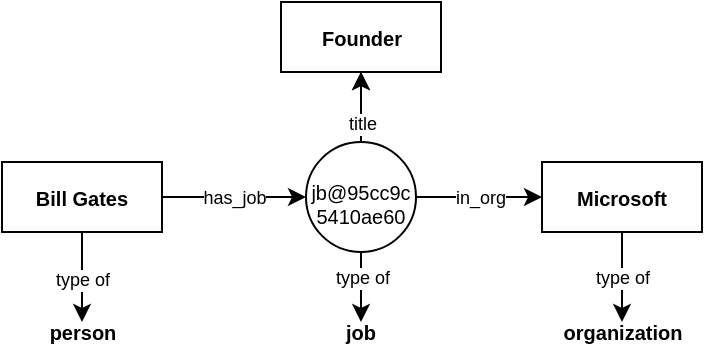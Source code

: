<mxfile version="20.6.0" type="github"><diagram id="nNupsj4jywxEakiYjryM" name="Page-1"><mxGraphModel dx="526" dy="340" grid="1" gridSize="10" guides="1" tooltips="1" connect="1" arrows="1" fold="1" page="1" pageScale="1" pageWidth="850" pageHeight="1100" math="0" shadow="0"><root><mxCell id="0"/><mxCell id="1" parent="0"/><mxCell id="jz-TBpXuQfXwvzFLT4BO-8" value="&lt;font style=&quot;font-size: 9px;&quot;&gt;has_job&lt;/font&gt;" style="edgeStyle=orthogonalEdgeStyle;rounded=0;orthogonalLoop=1;jettySize=auto;html=1;exitX=1;exitY=0.5;exitDx=0;exitDy=0;fontSize=6;" parent="1" source="jz-TBpXuQfXwvzFLT4BO-1" target="jz-TBpXuQfXwvzFLT4BO-7" edge="1"><mxGeometry relative="1" as="geometry"/></mxCell><mxCell id="jz-TBpXuQfXwvzFLT4BO-20" style="edgeStyle=orthogonalEdgeStyle;rounded=0;orthogonalLoop=1;jettySize=auto;html=1;exitX=0.5;exitY=1;exitDx=0;exitDy=0;entryX=0.5;entryY=0;entryDx=0;entryDy=0;fontSize=9;" parent="1" source="jz-TBpXuQfXwvzFLT4BO-1" target="jz-TBpXuQfXwvzFLT4BO-17" edge="1"><mxGeometry relative="1" as="geometry"/></mxCell><mxCell id="jz-TBpXuQfXwvzFLT4BO-21" value="type of" style="edgeLabel;html=1;align=center;verticalAlign=middle;resizable=0;points=[];fontSize=9;" parent="jz-TBpXuQfXwvzFLT4BO-20" vertex="1" connectable="0"><mxGeometry x="-0.211" relative="1" as="geometry"><mxPoint y="6" as="offset"/></mxGeometry></mxCell><mxCell id="jz-TBpXuQfXwvzFLT4BO-1" value="&lt;font style=&quot;font-size: 10px;&quot;&gt;&lt;b style=&quot;&quot;&gt;Bill Gates&lt;/b&gt;&lt;/font&gt;" style="rounded=0;whiteSpace=wrap;html=1;" parent="1" vertex="1"><mxGeometry x="30" y="120" width="80" height="35" as="geometry"/></mxCell><mxCell id="jz-TBpXuQfXwvzFLT4BO-13" value="in_org" style="edgeStyle=orthogonalEdgeStyle;rounded=0;orthogonalLoop=1;jettySize=auto;html=1;exitX=1;exitY=0.5;exitDx=0;exitDy=0;entryX=0;entryY=0.5;entryDx=0;entryDy=0;fontSize=9;" parent="1" source="jz-TBpXuQfXwvzFLT4BO-7" target="jz-TBpXuQfXwvzFLT4BO-9" edge="1"><mxGeometry relative="1" as="geometry"/></mxCell><mxCell id="jz-TBpXuQfXwvzFLT4BO-14" style="edgeStyle=orthogonalEdgeStyle;rounded=0;orthogonalLoop=1;jettySize=auto;html=1;exitX=0.5;exitY=0;exitDx=0;exitDy=0;entryX=0.5;entryY=1;entryDx=0;entryDy=0;fontSize=9;" parent="1" source="jz-TBpXuQfXwvzFLT4BO-7" target="jz-TBpXuQfXwvzFLT4BO-11" edge="1"><mxGeometry relative="1" as="geometry"/></mxCell><mxCell id="jz-TBpXuQfXwvzFLT4BO-15" value="title" style="edgeStyle=orthogonalEdgeStyle;rounded=0;orthogonalLoop=1;jettySize=auto;html=1;fontSize=9;" parent="1" source="jz-TBpXuQfXwvzFLT4BO-7" target="jz-TBpXuQfXwvzFLT4BO-11" edge="1"><mxGeometry x="-0.6" relative="1" as="geometry"><mxPoint as="offset"/></mxGeometry></mxCell><mxCell id="jz-TBpXuQfXwvzFLT4BO-24" style="edgeStyle=orthogonalEdgeStyle;rounded=0;orthogonalLoop=1;jettySize=auto;html=1;exitX=0.5;exitY=1;exitDx=0;exitDy=0;entryX=0.5;entryY=0;entryDx=0;entryDy=0;fontSize=9;" parent="1" source="jz-TBpXuQfXwvzFLT4BO-7" target="jz-TBpXuQfXwvzFLT4BO-22" edge="1"><mxGeometry relative="1" as="geometry"/></mxCell><mxCell id="jz-TBpXuQfXwvzFLT4BO-26" value="type of" style="edgeLabel;html=1;align=center;verticalAlign=middle;resizable=0;points=[];fontSize=9;" parent="jz-TBpXuQfXwvzFLT4BO-24" vertex="1" connectable="0"><mxGeometry x="-0.253" relative="1" as="geometry"><mxPoint as="offset"/></mxGeometry></mxCell><mxCell id="jz-TBpXuQfXwvzFLT4BO-7" value="&lt;br&gt;&lt;table width=&quot;69&quot; cellspacing=&quot;0&quot; cellpadding=&quot;0&quot; border=&quot;0&quot;&gt;&lt;tbody&gt;&lt;tr style=&quot;height: 14pt;&quot; height=&quot;19&quot;&gt;&lt;td style=&quot;height: 14pt; width: 52pt;&quot; width=&quot;69&quot; height=&quot;19&quot;&gt;&lt;div style=&quot;&quot;&gt;&lt;span style=&quot;font-size: 10px; background-color: initial;&quot;&gt;jb@95cc&lt;/span&gt;&lt;span style=&quot;background-color: initial; font-size: 10px;&quot;&gt;9c&lt;/span&gt;&lt;/div&gt;&lt;div style=&quot;&quot;&gt;&lt;span style=&quot;background-color: initial; font-size: 10px;&quot;&gt;5410&lt;/span&gt;&lt;span style=&quot;background-color: initial; font-size: 10px;&quot;&gt;ae60&lt;/span&gt;&lt;/div&gt;&lt;/td&gt;&lt;/tr&gt;&lt;/tbody&gt;&lt;/table&gt;" style="ellipse;whiteSpace=wrap;html=1;aspect=fixed;fontSize=6;strokeColor=#000000;" parent="1" vertex="1"><mxGeometry x="182" y="110" width="55" height="55" as="geometry"/></mxCell><mxCell id="jz-TBpXuQfXwvzFLT4BO-25" value="type of" style="edgeStyle=orthogonalEdgeStyle;rounded=0;orthogonalLoop=1;jettySize=auto;html=1;exitX=0.5;exitY=1;exitDx=0;exitDy=0;entryX=0.5;entryY=0;entryDx=0;entryDy=0;fontSize=9;" parent="1" source="jz-TBpXuQfXwvzFLT4BO-9" target="jz-TBpXuQfXwvzFLT4BO-23" edge="1"><mxGeometry relative="1" as="geometry"/></mxCell><mxCell id="jz-TBpXuQfXwvzFLT4BO-9" value="&lt;font style=&quot;font-size: 10px;&quot;&gt;&lt;b&gt;Microsoft&lt;/b&gt;&lt;/font&gt;" style="rounded=0;whiteSpace=wrap;html=1;" parent="1" vertex="1"><mxGeometry x="300" y="120" width="80" height="35" as="geometry"/></mxCell><mxCell id="jz-TBpXuQfXwvzFLT4BO-11" value="&lt;font style=&quot;font-size: 10px;&quot;&gt;&lt;b&gt;Founder&lt;/b&gt;&lt;/font&gt;" style="rounded=0;whiteSpace=wrap;html=1;" parent="1" vertex="1"><mxGeometry x="169.5" y="40" width="80" height="35" as="geometry"/></mxCell><mxCell id="jz-TBpXuQfXwvzFLT4BO-17" value="&lt;font style=&quot;font-size: 10px;&quot;&gt;&lt;b&gt;person&lt;/b&gt;&lt;/font&gt;" style="text;html=1;strokeColor=none;fillColor=none;align=center;verticalAlign=middle;whiteSpace=wrap;rounded=0;fontSize=9;" parent="1" vertex="1"><mxGeometry x="53.5" y="200" width="33" height="10" as="geometry"/></mxCell><mxCell id="jz-TBpXuQfXwvzFLT4BO-22" value="&lt;font style=&quot;font-size: 10px;&quot;&gt;&lt;b&gt;job&lt;/b&gt;&lt;/font&gt;" style="text;html=1;strokeColor=none;fillColor=none;align=center;verticalAlign=middle;whiteSpace=wrap;rounded=0;fontSize=9;" parent="1" vertex="1"><mxGeometry x="193" y="200" width="33" height="10" as="geometry"/></mxCell><mxCell id="jz-TBpXuQfXwvzFLT4BO-23" value="&lt;font style=&quot;font-size: 10px;&quot;&gt;&lt;b&gt;organization&lt;/b&gt;&lt;/font&gt;" style="text;html=1;strokeColor=none;fillColor=none;align=center;verticalAlign=middle;whiteSpace=wrap;rounded=0;fontSize=9;" parent="1" vertex="1"><mxGeometry x="323.5" y="200" width="33" height="10" as="geometry"/></mxCell></root></mxGraphModel></diagram></mxfile>